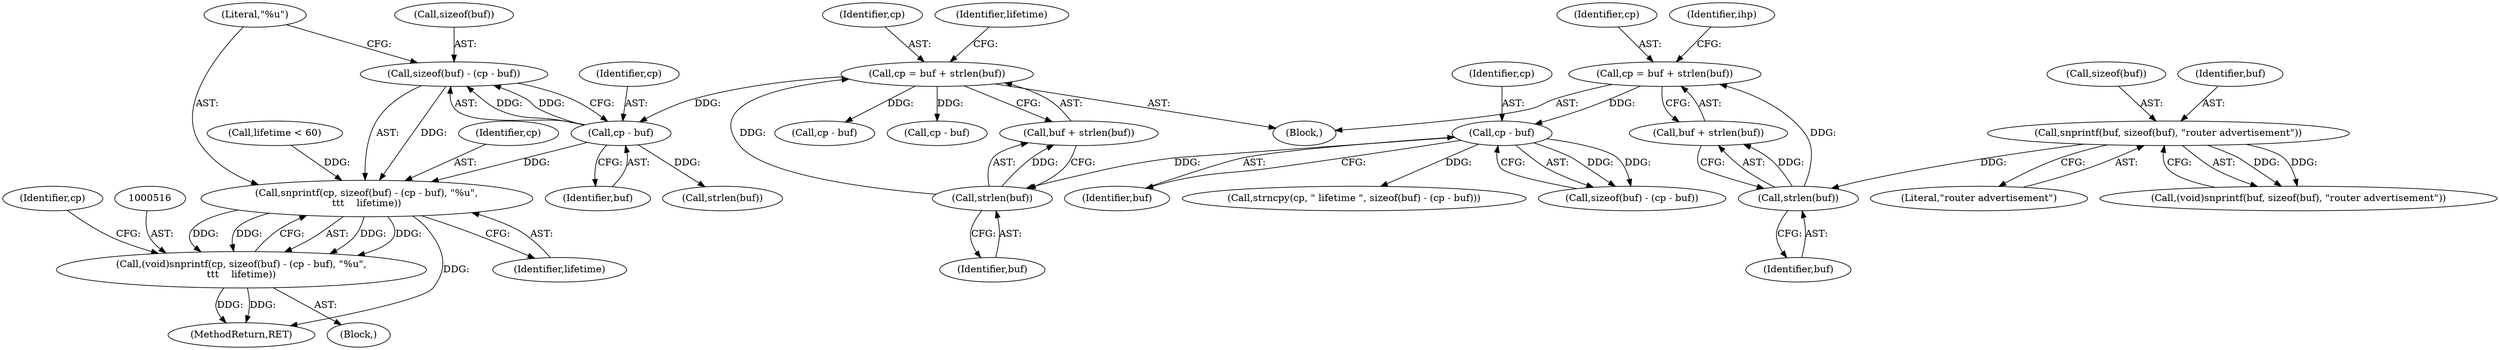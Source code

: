 digraph "0_tcpdump_2b62d1dda41590db29368ec7ba5f4faf3464765a@API" {
"1000519" [label="(Call,sizeof(buf) - (cp - buf))"];
"1000522" [label="(Call,cp - buf)"];
"1000497" [label="(Call,cp = buf + strlen(buf))"];
"1000501" [label="(Call,strlen(buf))"];
"1000494" [label="(Call,cp - buf)"];
"1000469" [label="(Call,cp = buf + strlen(buf))"];
"1000473" [label="(Call,strlen(buf))"];
"1000464" [label="(Call,snprintf(buf, sizeof(buf), \"router advertisement\"))"];
"1000517" [label="(Call,snprintf(cp, sizeof(buf) - (cp - buf), \"%u\",\n\t\t\t    lifetime))"];
"1000515" [label="(Call,(void)snprintf(cp, sizeof(buf) - (cp - buf), \"%u\",\n\t\t\t    lifetime))"];
"1000465" [label="(Identifier,buf)"];
"1000476" [label="(Identifier,ihp)"];
"1000580" [label="(Call,strlen(buf))"];
"1001245" [label="(MethodReturn,RET)"];
"1000504" [label="(Identifier,lifetime)"];
"1000577" [label="(Identifier,cp)"];
"1000491" [label="(Call,sizeof(buf) - (cp - buf))"];
"1000494" [label="(Call,cp - buf)"];
"1000466" [label="(Call,sizeof(buf))"];
"1000462" [label="(Call,(void)snprintf(buf, sizeof(buf), \"router advertisement\"))"];
"1000519" [label="(Call,sizeof(buf) - (cp - buf))"];
"1000518" [label="(Identifier,cp)"];
"1000525" [label="(Literal,\"%u\")"];
"1000542" [label="(Call,cp - buf)"];
"1000474" [label="(Identifier,buf)"];
"1000464" [label="(Call,snprintf(buf, sizeof(buf), \"router advertisement\"))"];
"1000523" [label="(Identifier,cp)"];
"1000499" [label="(Call,buf + strlen(buf))"];
"1000497" [label="(Call,cp = buf + strlen(buf))"];
"1000561" [label="(Call,cp - buf)"];
"1000496" [label="(Identifier,buf)"];
"1000520" [label="(Call,sizeof(buf))"];
"1000526" [label="(Identifier,lifetime)"];
"1000522" [label="(Call,cp - buf)"];
"1000498" [label="(Identifier,cp)"];
"1000469" [label="(Call,cp = buf + strlen(buf))"];
"1000468" [label="(Literal,\"router advertisement\")"];
"1000473" [label="(Call,strlen(buf))"];
"1000524" [label="(Identifier,buf)"];
"1000511" [label="(Call,lifetime < 60)"];
"1000501" [label="(Call,strlen(buf))"];
"1000517" [label="(Call,snprintf(cp, sizeof(buf) - (cp - buf), \"%u\",\n\t\t\t    lifetime))"];
"1000470" [label="(Identifier,cp)"];
"1000471" [label="(Call,buf + strlen(buf))"];
"1000515" [label="(Call,(void)snprintf(cp, sizeof(buf) - (cp - buf), \"%u\",\n\t\t\t    lifetime))"];
"1000502" [label="(Identifier,buf)"];
"1000514" [label="(Block,)"];
"1000456" [label="(Block,)"];
"1000495" [label="(Identifier,cp)"];
"1000488" [label="(Call,strncpy(cp, \" lifetime \", sizeof(buf) - (cp - buf)))"];
"1000519" -> "1000517"  [label="AST: "];
"1000519" -> "1000522"  [label="CFG: "];
"1000520" -> "1000519"  [label="AST: "];
"1000522" -> "1000519"  [label="AST: "];
"1000525" -> "1000519"  [label="CFG: "];
"1000519" -> "1000517"  [label="DDG: "];
"1000522" -> "1000519"  [label="DDG: "];
"1000522" -> "1000519"  [label="DDG: "];
"1000522" -> "1000524"  [label="CFG: "];
"1000523" -> "1000522"  [label="AST: "];
"1000524" -> "1000522"  [label="AST: "];
"1000522" -> "1000517"  [label="DDG: "];
"1000497" -> "1000522"  [label="DDG: "];
"1000522" -> "1000580"  [label="DDG: "];
"1000497" -> "1000456"  [label="AST: "];
"1000497" -> "1000499"  [label="CFG: "];
"1000498" -> "1000497"  [label="AST: "];
"1000499" -> "1000497"  [label="AST: "];
"1000504" -> "1000497"  [label="CFG: "];
"1000501" -> "1000497"  [label="DDG: "];
"1000497" -> "1000542"  [label="DDG: "];
"1000497" -> "1000561"  [label="DDG: "];
"1000501" -> "1000499"  [label="AST: "];
"1000501" -> "1000502"  [label="CFG: "];
"1000502" -> "1000501"  [label="AST: "];
"1000499" -> "1000501"  [label="CFG: "];
"1000501" -> "1000499"  [label="DDG: "];
"1000494" -> "1000501"  [label="DDG: "];
"1000494" -> "1000491"  [label="AST: "];
"1000494" -> "1000496"  [label="CFG: "];
"1000495" -> "1000494"  [label="AST: "];
"1000496" -> "1000494"  [label="AST: "];
"1000491" -> "1000494"  [label="CFG: "];
"1000494" -> "1000488"  [label="DDG: "];
"1000494" -> "1000491"  [label="DDG: "];
"1000494" -> "1000491"  [label="DDG: "];
"1000469" -> "1000494"  [label="DDG: "];
"1000469" -> "1000456"  [label="AST: "];
"1000469" -> "1000471"  [label="CFG: "];
"1000470" -> "1000469"  [label="AST: "];
"1000471" -> "1000469"  [label="AST: "];
"1000476" -> "1000469"  [label="CFG: "];
"1000473" -> "1000469"  [label="DDG: "];
"1000473" -> "1000471"  [label="AST: "];
"1000473" -> "1000474"  [label="CFG: "];
"1000474" -> "1000473"  [label="AST: "];
"1000471" -> "1000473"  [label="CFG: "];
"1000473" -> "1000471"  [label="DDG: "];
"1000464" -> "1000473"  [label="DDG: "];
"1000464" -> "1000462"  [label="AST: "];
"1000464" -> "1000468"  [label="CFG: "];
"1000465" -> "1000464"  [label="AST: "];
"1000466" -> "1000464"  [label="AST: "];
"1000468" -> "1000464"  [label="AST: "];
"1000462" -> "1000464"  [label="CFG: "];
"1000464" -> "1000462"  [label="DDG: "];
"1000464" -> "1000462"  [label="DDG: "];
"1000517" -> "1000515"  [label="AST: "];
"1000517" -> "1000526"  [label="CFG: "];
"1000518" -> "1000517"  [label="AST: "];
"1000525" -> "1000517"  [label="AST: "];
"1000526" -> "1000517"  [label="AST: "];
"1000515" -> "1000517"  [label="CFG: "];
"1000517" -> "1001245"  [label="DDG: "];
"1000517" -> "1000515"  [label="DDG: "];
"1000517" -> "1000515"  [label="DDG: "];
"1000517" -> "1000515"  [label="DDG: "];
"1000517" -> "1000515"  [label="DDG: "];
"1000511" -> "1000517"  [label="DDG: "];
"1000515" -> "1000514"  [label="AST: "];
"1000516" -> "1000515"  [label="AST: "];
"1000577" -> "1000515"  [label="CFG: "];
"1000515" -> "1001245"  [label="DDG: "];
"1000515" -> "1001245"  [label="DDG: "];
}
